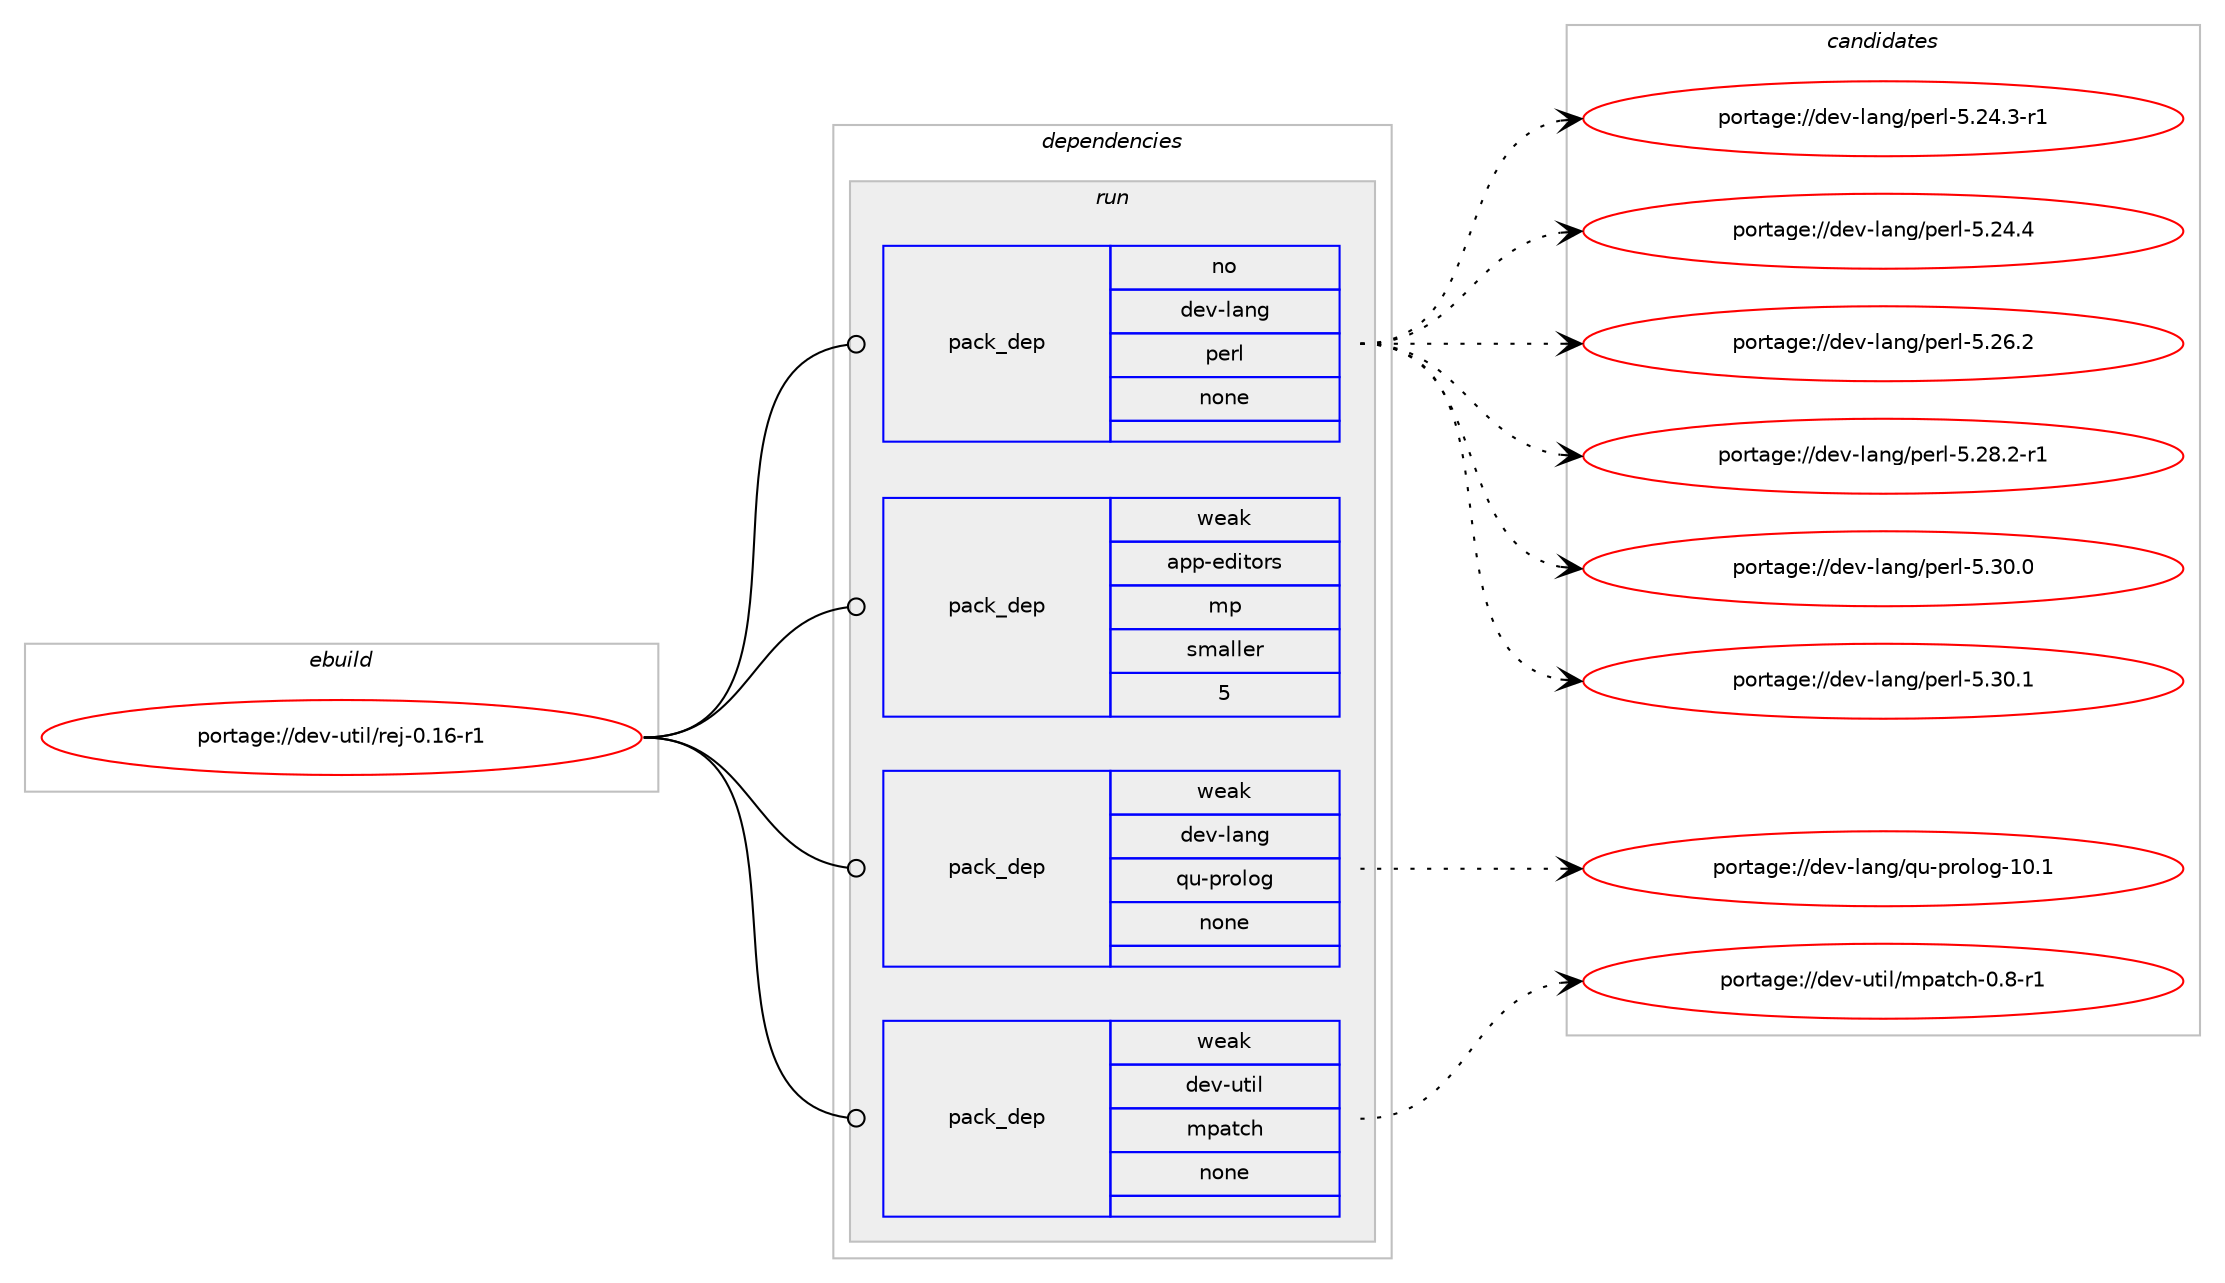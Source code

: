 digraph prolog {

# *************
# Graph options
# *************

newrank=true;
concentrate=true;
compound=true;
graph [rankdir=LR,fontname=Helvetica,fontsize=10,ranksep=1.5];#, ranksep=2.5, nodesep=0.2];
edge  [arrowhead=vee];
node  [fontname=Helvetica,fontsize=10];

# **********
# The ebuild
# **********

subgraph cluster_leftcol {
color=gray;
rank=same;
label=<<i>ebuild</i>>;
id [label="portage://dev-util/rej-0.16-r1", color=red, width=4, href="../dev-util/rej-0.16-r1.svg"];
}

# ****************
# The dependencies
# ****************

subgraph cluster_midcol {
color=gray;
label=<<i>dependencies</i>>;
subgraph cluster_compile {
fillcolor="#eeeeee";
style=filled;
label=<<i>compile</i>>;
}
subgraph cluster_compileandrun {
fillcolor="#eeeeee";
style=filled;
label=<<i>compile and run</i>>;
}
subgraph cluster_run {
fillcolor="#eeeeee";
style=filled;
label=<<i>run</i>>;
subgraph pack189528 {
dependency264950 [label=<<TABLE BORDER="0" CELLBORDER="1" CELLSPACING="0" CELLPADDING="4" WIDTH="220"><TR><TD ROWSPAN="6" CELLPADDING="30">pack_dep</TD></TR><TR><TD WIDTH="110">no</TD></TR><TR><TD>dev-lang</TD></TR><TR><TD>perl</TD></TR><TR><TD>none</TD></TR><TR><TD></TD></TR></TABLE>>, shape=none, color=blue];
}
id:e -> dependency264950:w [weight=20,style="solid",arrowhead="odot"];
subgraph pack189529 {
dependency264951 [label=<<TABLE BORDER="0" CELLBORDER="1" CELLSPACING="0" CELLPADDING="4" WIDTH="220"><TR><TD ROWSPAN="6" CELLPADDING="30">pack_dep</TD></TR><TR><TD WIDTH="110">weak</TD></TR><TR><TD>app-editors</TD></TR><TR><TD>mp</TD></TR><TR><TD>smaller</TD></TR><TR><TD>5</TD></TR></TABLE>>, shape=none, color=blue];
}
id:e -> dependency264951:w [weight=20,style="solid",arrowhead="odot"];
subgraph pack189530 {
dependency264952 [label=<<TABLE BORDER="0" CELLBORDER="1" CELLSPACING="0" CELLPADDING="4" WIDTH="220"><TR><TD ROWSPAN="6" CELLPADDING="30">pack_dep</TD></TR><TR><TD WIDTH="110">weak</TD></TR><TR><TD>dev-lang</TD></TR><TR><TD>qu-prolog</TD></TR><TR><TD>none</TD></TR><TR><TD></TD></TR></TABLE>>, shape=none, color=blue];
}
id:e -> dependency264952:w [weight=20,style="solid",arrowhead="odot"];
subgraph pack189531 {
dependency264953 [label=<<TABLE BORDER="0" CELLBORDER="1" CELLSPACING="0" CELLPADDING="4" WIDTH="220"><TR><TD ROWSPAN="6" CELLPADDING="30">pack_dep</TD></TR><TR><TD WIDTH="110">weak</TD></TR><TR><TD>dev-util</TD></TR><TR><TD>mpatch</TD></TR><TR><TD>none</TD></TR><TR><TD></TD></TR></TABLE>>, shape=none, color=blue];
}
id:e -> dependency264953:w [weight=20,style="solid",arrowhead="odot"];
}
}

# **************
# The candidates
# **************

subgraph cluster_choices {
rank=same;
color=gray;
label=<<i>candidates</i>>;

subgraph choice189528 {
color=black;
nodesep=1;
choiceportage100101118451089711010347112101114108455346505246514511449 [label="portage://dev-lang/perl-5.24.3-r1", color=red, width=4,href="../dev-lang/perl-5.24.3-r1.svg"];
choiceportage10010111845108971101034711210111410845534650524652 [label="portage://dev-lang/perl-5.24.4", color=red, width=4,href="../dev-lang/perl-5.24.4.svg"];
choiceportage10010111845108971101034711210111410845534650544650 [label="portage://dev-lang/perl-5.26.2", color=red, width=4,href="../dev-lang/perl-5.26.2.svg"];
choiceportage100101118451089711010347112101114108455346505646504511449 [label="portage://dev-lang/perl-5.28.2-r1", color=red, width=4,href="../dev-lang/perl-5.28.2-r1.svg"];
choiceportage10010111845108971101034711210111410845534651484648 [label="portage://dev-lang/perl-5.30.0", color=red, width=4,href="../dev-lang/perl-5.30.0.svg"];
choiceportage10010111845108971101034711210111410845534651484649 [label="portage://dev-lang/perl-5.30.1", color=red, width=4,href="../dev-lang/perl-5.30.1.svg"];
dependency264950:e -> choiceportage100101118451089711010347112101114108455346505246514511449:w [style=dotted,weight="100"];
dependency264950:e -> choiceportage10010111845108971101034711210111410845534650524652:w [style=dotted,weight="100"];
dependency264950:e -> choiceportage10010111845108971101034711210111410845534650544650:w [style=dotted,weight="100"];
dependency264950:e -> choiceportage100101118451089711010347112101114108455346505646504511449:w [style=dotted,weight="100"];
dependency264950:e -> choiceportage10010111845108971101034711210111410845534651484648:w [style=dotted,weight="100"];
dependency264950:e -> choiceportage10010111845108971101034711210111410845534651484649:w [style=dotted,weight="100"];
}
subgraph choice189529 {
color=black;
nodesep=1;
}
subgraph choice189530 {
color=black;
nodesep=1;
choiceportage100101118451089711010347113117451121141111081111034549484649 [label="portage://dev-lang/qu-prolog-10.1", color=red, width=4,href="../dev-lang/qu-prolog-10.1.svg"];
dependency264952:e -> choiceportage100101118451089711010347113117451121141111081111034549484649:w [style=dotted,weight="100"];
}
subgraph choice189531 {
color=black;
nodesep=1;
choiceportage10010111845117116105108471091129711699104454846564511449 [label="portage://dev-util/mpatch-0.8-r1", color=red, width=4,href="../dev-util/mpatch-0.8-r1.svg"];
dependency264953:e -> choiceportage10010111845117116105108471091129711699104454846564511449:w [style=dotted,weight="100"];
}
}

}
